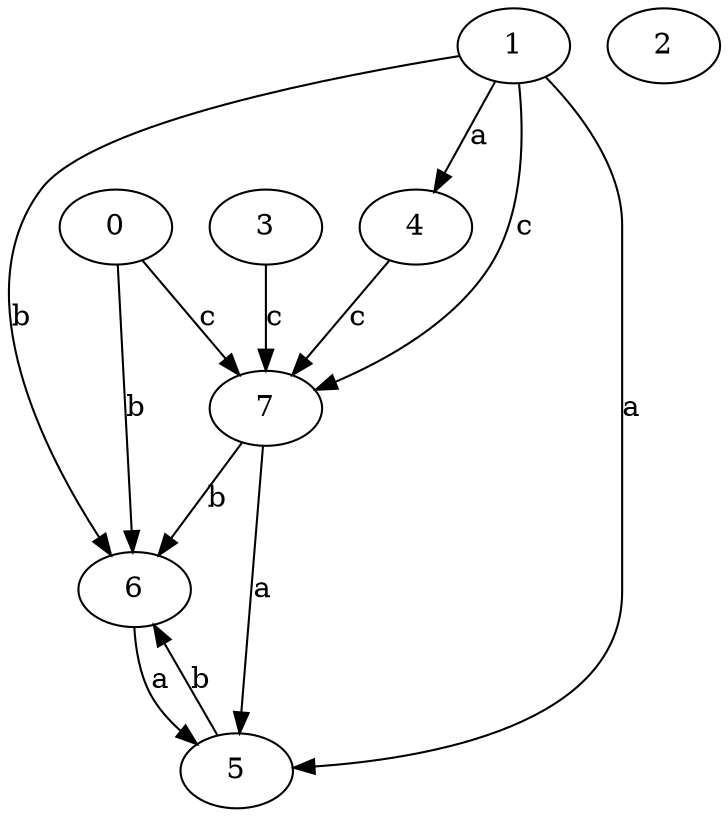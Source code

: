 strict digraph  {
0;
2;
3;
4;
5;
6;
1;
7;
0 -> 6  [label=b];
0 -> 7  [label=c];
3 -> 7  [label=c];
4 -> 7  [label=c];
5 -> 6  [label=b];
6 -> 5  [label=a];
1 -> 4  [label=a];
1 -> 5  [label=a];
1 -> 6  [label=b];
1 -> 7  [label=c];
7 -> 5  [label=a];
7 -> 6  [label=b];
}
